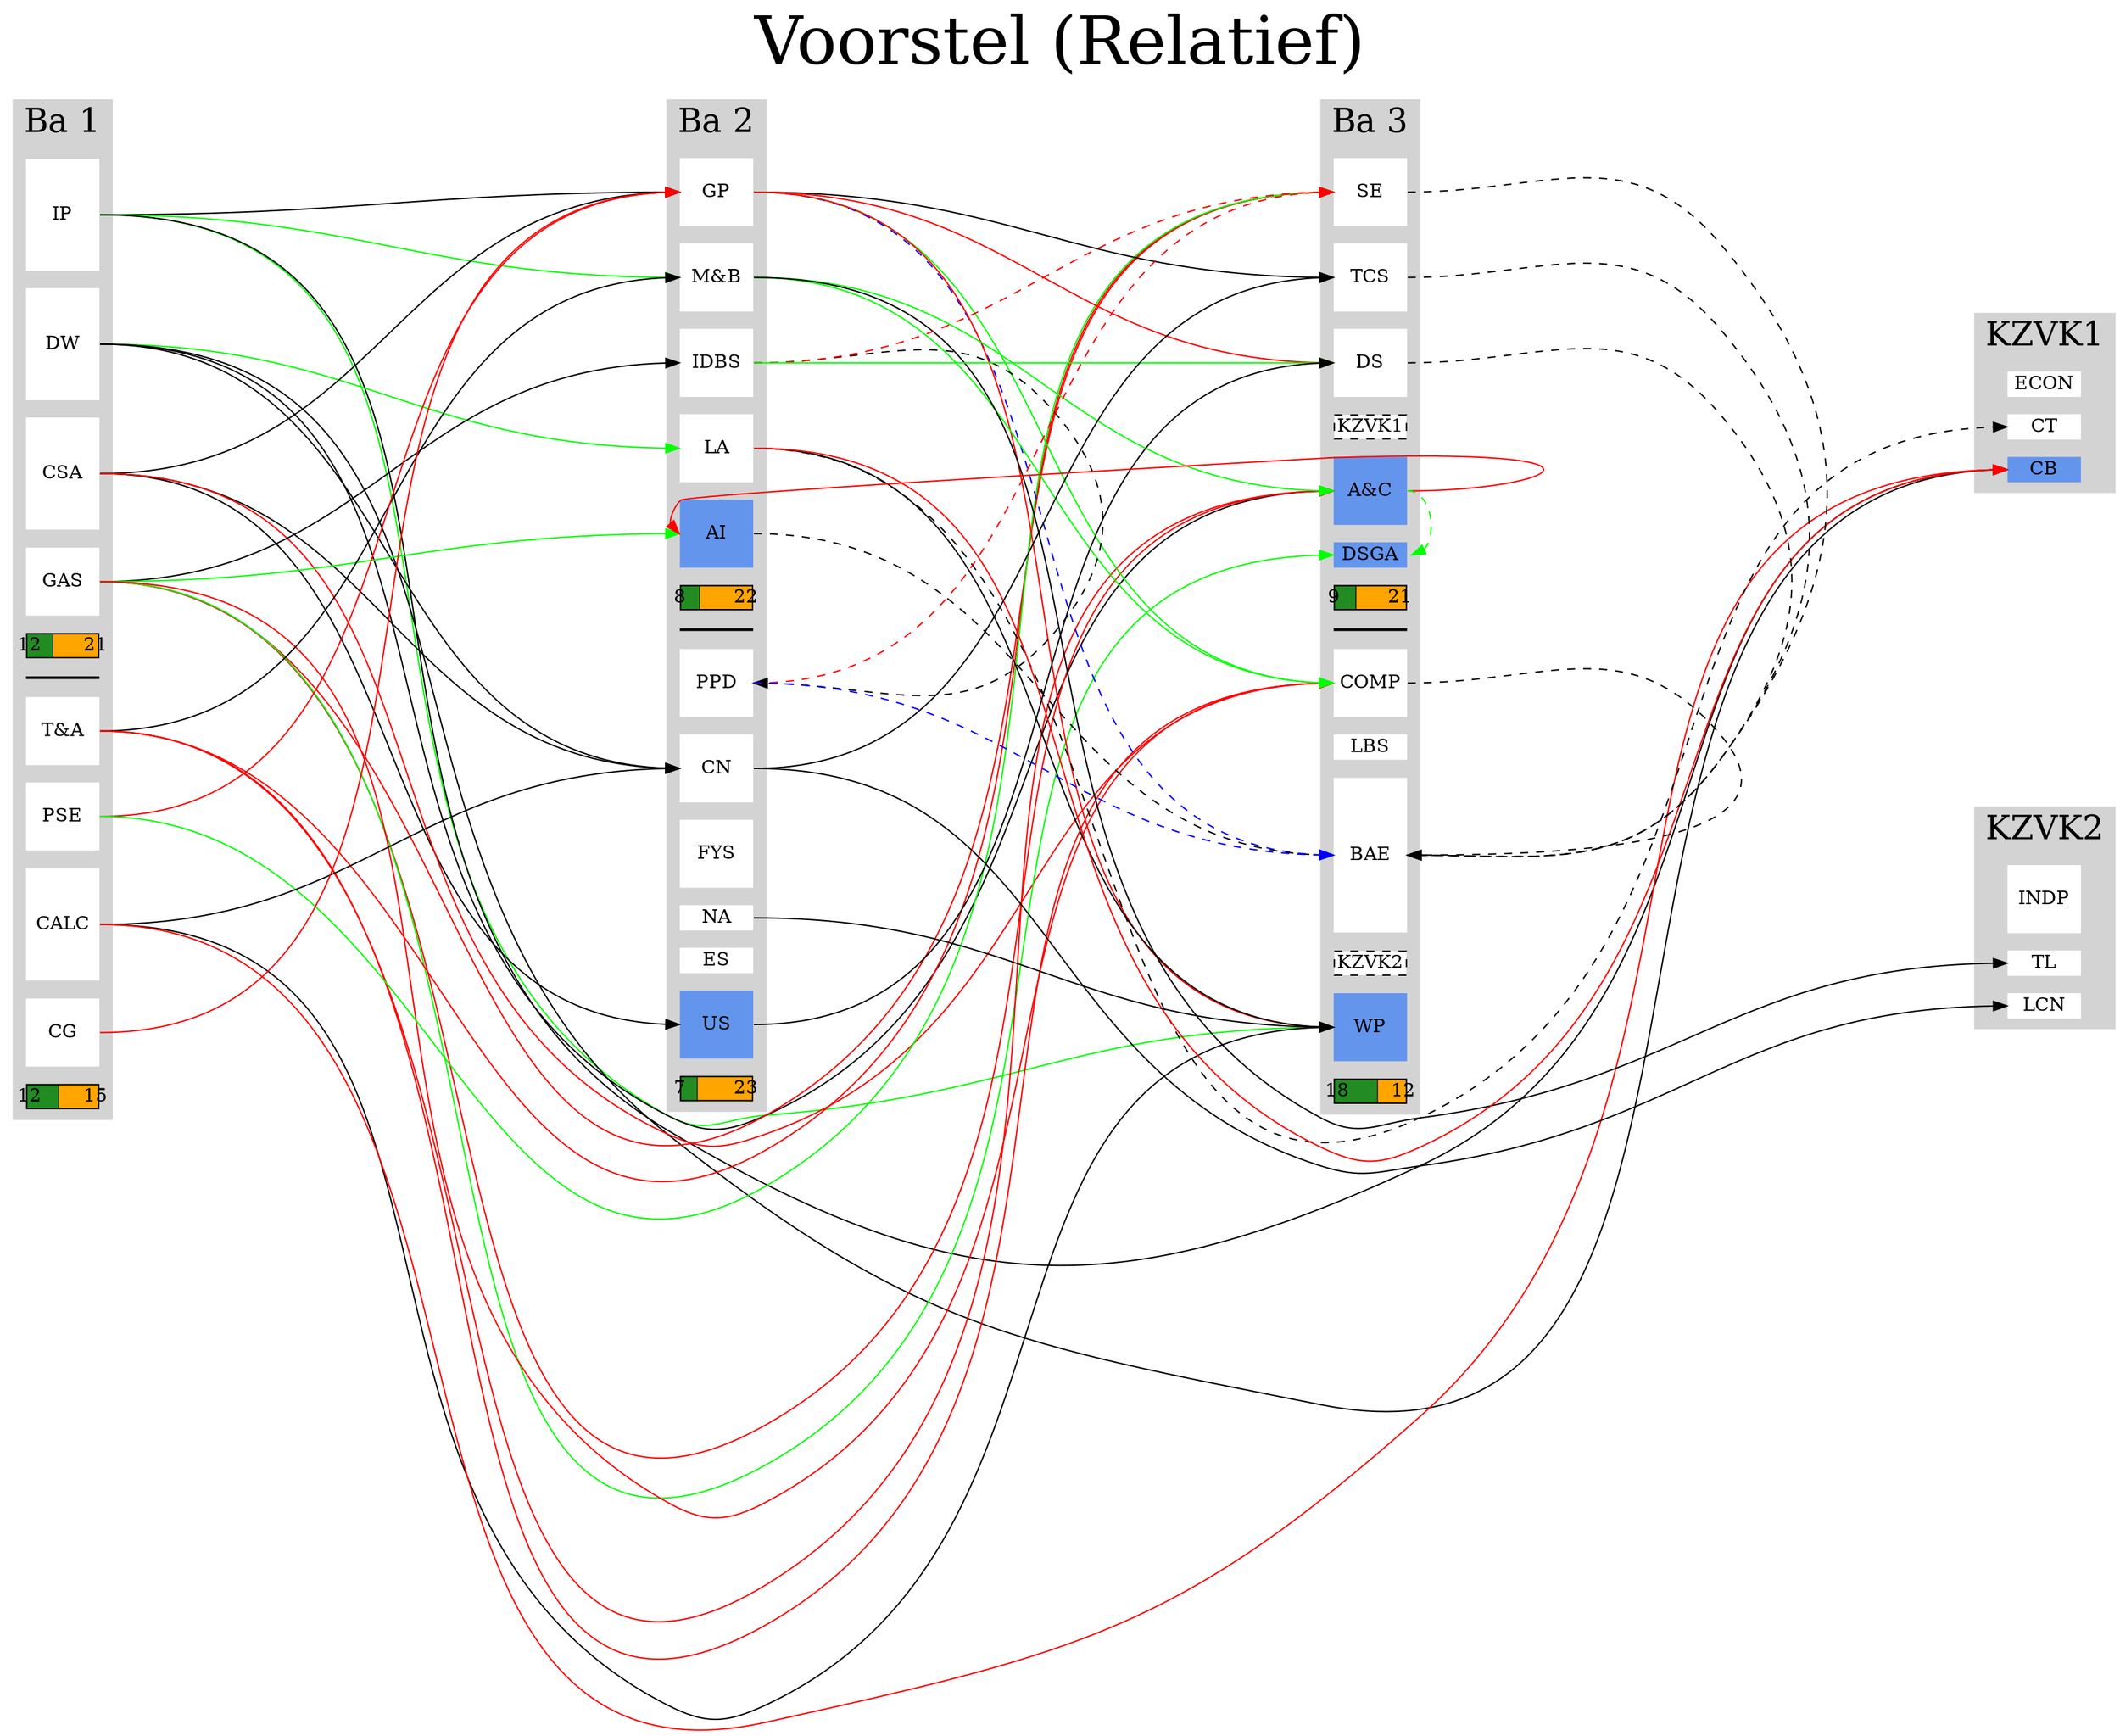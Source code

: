 digraph Studieprogramma{
	node [shape="rect", pin=true, style=filled, fillcolor=white, color=white, height=0.7, fixedsize=true];
	graph [ranksep="6", nodesep="0.2" splines=true, concentrate=false];
	edge [constraint=false];


    labelloc="t";
    label=<<FONT POINT-SIZE="50">Voorstel (Relatief)</FONT>>;

    fontsize=25

	/*
	3 SP = 0.25
	6 SP = 0.7
	9 SP = 1.15
	12 SP = 1.6
	*/

	rankdir="LR"

	subgraph cluster_ba1{
		label = "Ba 1"
		style=filled;
		color=lightgrey;

                    IP [label="IP", height=1.1500000000000001, color=white, fillcolor=white];
                    DW [label="DW", height=1.1500000000000001, color=white, fillcolor=white];
                    CSA [label="CSA", height=1.1500000000000001, color=white, fillcolor=white];
                    GAS [label="GAS", height=0.7, color=white, fillcolor=white];

            	ba1_sem1_ratio [height=0.25, style=striped, color=black, fillcolor="forestgreen;0.36363636363636365:orange", label="12       21"]

                ba1_sem [height=0, fixedsize=true, label="", color=black];
                    TA [label="T&amp;A", height=0.7, color=white, fillcolor=white];
                    PSE [label="PSE", height=0.7, color=white, fillcolor=white];
                    CALC [label="CALC", height=1.1500000000000001, color=white, fillcolor=white];
                    CG [label="CG", height=0.7, color=white, fillcolor=white];

            	ba1_sem2_ratio [height=0.25, style=striped, color=black, fillcolor="forestgreen;0.4444444444444444:orange", label="12       15"]

	}
	subgraph cluster_ba2{
		label = "Ba 2"
		style=filled;
		color=lightgrey;

                    GP [label="GP", height=0.7, color=white, fillcolor=white];
                    MB [label="M&amp;B", height=0.7, color=white, fillcolor=white];
                    IDBS [label="IDBS", height=0.7, color=white, fillcolor=white];
                    LA [label="LA", height=0.7, color=white, fillcolor=white];
                    AI [label="AI", height=0.7, color=cornflowerblue, fillcolor=cornflowerblue];

            	ba2_sem1_ratio [height=0.25, style=striped, color=black, fillcolor="forestgreen;0.26666666666666666:orange", label="8        22"]

                ba2_sem [height=0, fixedsize=true, label="", color=black];
                    PPD [label="PPD", height=0.7, color=white, fillcolor=white];
                    CN [label="CN", height=0.7, color=white, fillcolor=white];
                    FYS [label="FYS", height=0.7, color=white, fillcolor=white];
                    NA [label="NA", height=0.25, color=white, fillcolor=white];
                    ES [label="ES", height=0.25, color=white, fillcolor=white];
                    US [label="US", height=0.7, color=cornflowerblue, fillcolor=cornflowerblue];

            	ba2_sem2_ratio [height=0.25, style=striped, color=black, fillcolor="forestgreen;0.23333333333333334:orange", label="7        23"]

	}
	subgraph cluster_ba3{
		label = "Ba 3"
		style=filled;
		color=lightgrey;

                    SE [label="SE", height=0.7, color=white, fillcolor=white];
                    TCS [label="TCS", height=0.7, color=white, fillcolor=white];
                    DS [label="DS", height=0.7, color=white, fillcolor=white];
                    KZVK1 [label="KZVK1", style="filled, dashed" height=0.25, fillcolor=white, color=black];
                    AC [label="A&amp;C", height=0.7, color=cornflowerblue, fillcolor=cornflowerblue];
                    DSGA [label="DSGA", height=0.25, color=cornflowerblue, fillcolor=cornflowerblue];

            	ba3_sem1_ratio [height=0.25, style=striped, color=black, fillcolor="forestgreen;0.3:orange", label="9        21"]

                ba3_sem [height=0, fixedsize=true, label="", color=black];
                    COMP [label="COMP", height=0.7, color=white, fillcolor=white];
                    LBS [label="LBS", height=0.25, color=white, fillcolor=white];
                    BAE [label="BAE", height=1.6, color=white, fillcolor=white];
                    KZVK2 [label="KZVK2", style="filled, dashed" height=0.25, fillcolor=white, color=black];
                    WP [label="WP", height=0.7, color=cornflowerblue, fillcolor=cornflowerblue];

            	ba3_sem2_ratio [height=0.25, style=striped, color=black, fillcolor="forestgreen;0.6:orange", label="18       12"]

	}

            subgraph cluster_KZVK1{
                label = "KZVK1"
                style=filled;
                color=lightgrey;
                edge	[constraint=true, style=invis];

                        ECON [label="ECON", height=0.25, color=white, fillcolor=white];
                        KZVK1 -> ECON;
                        CT [label="CT", height=0.25, color=white, fillcolor=white];
                        KZVK1 -> CT;
                        CB [label="CB", height=0.25, color=cornflowerblue, fillcolor=cornflowerblue];
                        KZVK1 -> CB;
            }
            subgraph cluster_KZVK2{
                label = "KZVK2"
                style=filled;
                color=lightgrey;
                edge	[constraint=true, style=invis];

                        INDP [label="INDP", height=0.7, color=white, fillcolor=white];
                        KZVK2 -> INDP;
                        TL [label="TL", height=0.25, color=white, fillcolor=white];
                        KZVK2 -> TL;
                        LCN [label="LCN", height=0.25, color=white, fillcolor=white];
                        KZVK2 -> LCN;
            }


	# align clusters by adding invis edge between top items.
	{
		edge	[constraint=true, style=invis];
            IP:ne -> GP:nw;
            GP:ne -> SE:nw;
	}

        # =====================
        # =	dependencies Ba 1	=
        # =====================
            # IP
            # DW
            # CSA
            # GAS
            # T&A
            # PSE
            # CALC
            # CG
        # =====================
        # =	dependencies Ba 2	=
        # =====================
            # GP
                    IP:e -> GP:w [color=black, penwidth=1];
                    CG:e -> GP:w [color=red, penwidth=1];
                    PSE:e -> GP:w [color=red, penwidth=1];
                    CSA:e -> GP:w [color=black, penwidth=1];
            # M&B
                    TA:e -> MB:w [color=black, penwidth=1];
                    IP:e -> MB:w [color=green, penwidth=1];
            # IDBS
                    GAS:e -> IDBS:w [color=black, penwidth=1];
            # LA
                    DW:e -> LA:w [color=green, penwidth=1];
            # AI
                    AC:e -> AI:w [color=red, penwidth=1];
                    GAS:e -> AI:w [color=green, penwidth=1];
            # PPD
                    IDBS:e -> PPD:e [color=black, style="dashed", penwidth=1];
            # CN
                    DW:e -> CN:w [color=black, penwidth=1];
                    CSA:e -> CN:w [color=black, penwidth=1];
                    CALC:e -> CN:w [color=black, penwidth=1];
            # FYS
            # NA
            # ES
            # US
                    CSA:e -> US:w [color=black, penwidth=1];
        # =====================
        # =	dependencies Ba 3	=
        # =====================
            # SE
                    TA:e -> SE:w [color=red, penwidth=1];
                    GAS:e -> SE:w [color=red, penwidth=1];
                    IDBS:e -> SE:w [color=red, style="dashed", penwidth=1];
                    PPD:e -> SE:w [color=red, style="dashed", penwidth=1];
                    PSE:e -> SE:w [color=green, penwidth=1];
            # TCS
                    GP:e -> TCS:w [color=black, penwidth=1];
                    CN:e -> TCS:w [color=black, penwidth=1];
            # DS
                    GP:e -> DS:w [color=red, penwidth=1];
                    US:e -> DS:w [color=black, penwidth=1];
                    IDBS:e -> DS:w [color=green, penwidth=1];
            # KZVK1
            # ECON
            # CT
                    LA:e -> CT:w [color=black, style="dashed", penwidth=1];
            # A&C
                    DW:e -> AC:w [color=black, penwidth=1];
                    TA:e -> AC:w [color=red, penwidth=1];
                    GAS:e -> AC:w [color=red, penwidth=1];
                    MB:e -> AC:w [color=green, penwidth=1];
            # DSGA
                    AC:e -> DSGA:e [color=green, style="dashed", penwidth=1];
                    GAS:e -> DSGA:w [color=green, penwidth=1];
            # CB
                    IP:e -> CB:w [color=black, penwidth=1];
                    DW:e -> CB:w [color=black, penwidth=1];
                    CALC:e -> CB:w [color=red, penwidth=1];
                    LA:e -> CB:w [color=red, penwidth=1];
            # COMP
                    CSA:e -> COMP:w [color=red, penwidth=1];
                    TA:e -> COMP:w [color=red, penwidth=1];
                    GAS:e -> COMP:w [color=red, penwidth=1];
                    GP:e -> COMP:w [color=green, penwidth=1];
                    MB:e -> COMP:w [color=green, penwidth=1];
            # LBS
            # BAE
                    GP:e -> BAE:w [color=blue, style="dashed", penwidth=1];
                    PPD:e -> BAE:w [color=blue, style="dashed", penwidth=1];
                    SE:e -> BAE:e [color=black, style="dashed", penwidth=1];
                    TCS:e -> BAE:e [color=black, style="dashed", penwidth=1];
                    DS:e -> BAE:e [color=black, style="dashed", penwidth=1];
                    AI:e -> BAE:w [color=black, style="dashed", penwidth=1];
                    COMP:e -> BAE:e [color=black, style="dashed", penwidth=1];
            # KZVK2
            # INDP
            # TL
                    MB:e -> TL:w [color=black, penwidth=1];
            # LCN
                    CN:e -> LCN:w [color=black, penwidth=1];
            # WP
                    CALC:e -> WP:w [color=black, penwidth=1];
                    GP:e -> WP:w [color=red, penwidth=1];
                    LA:e -> WP:w [color=black, penwidth=1];
                    NA:e -> WP:w [color=black, penwidth=1];
                    IP:e -> WP:w [color=green, penwidth=1];


}